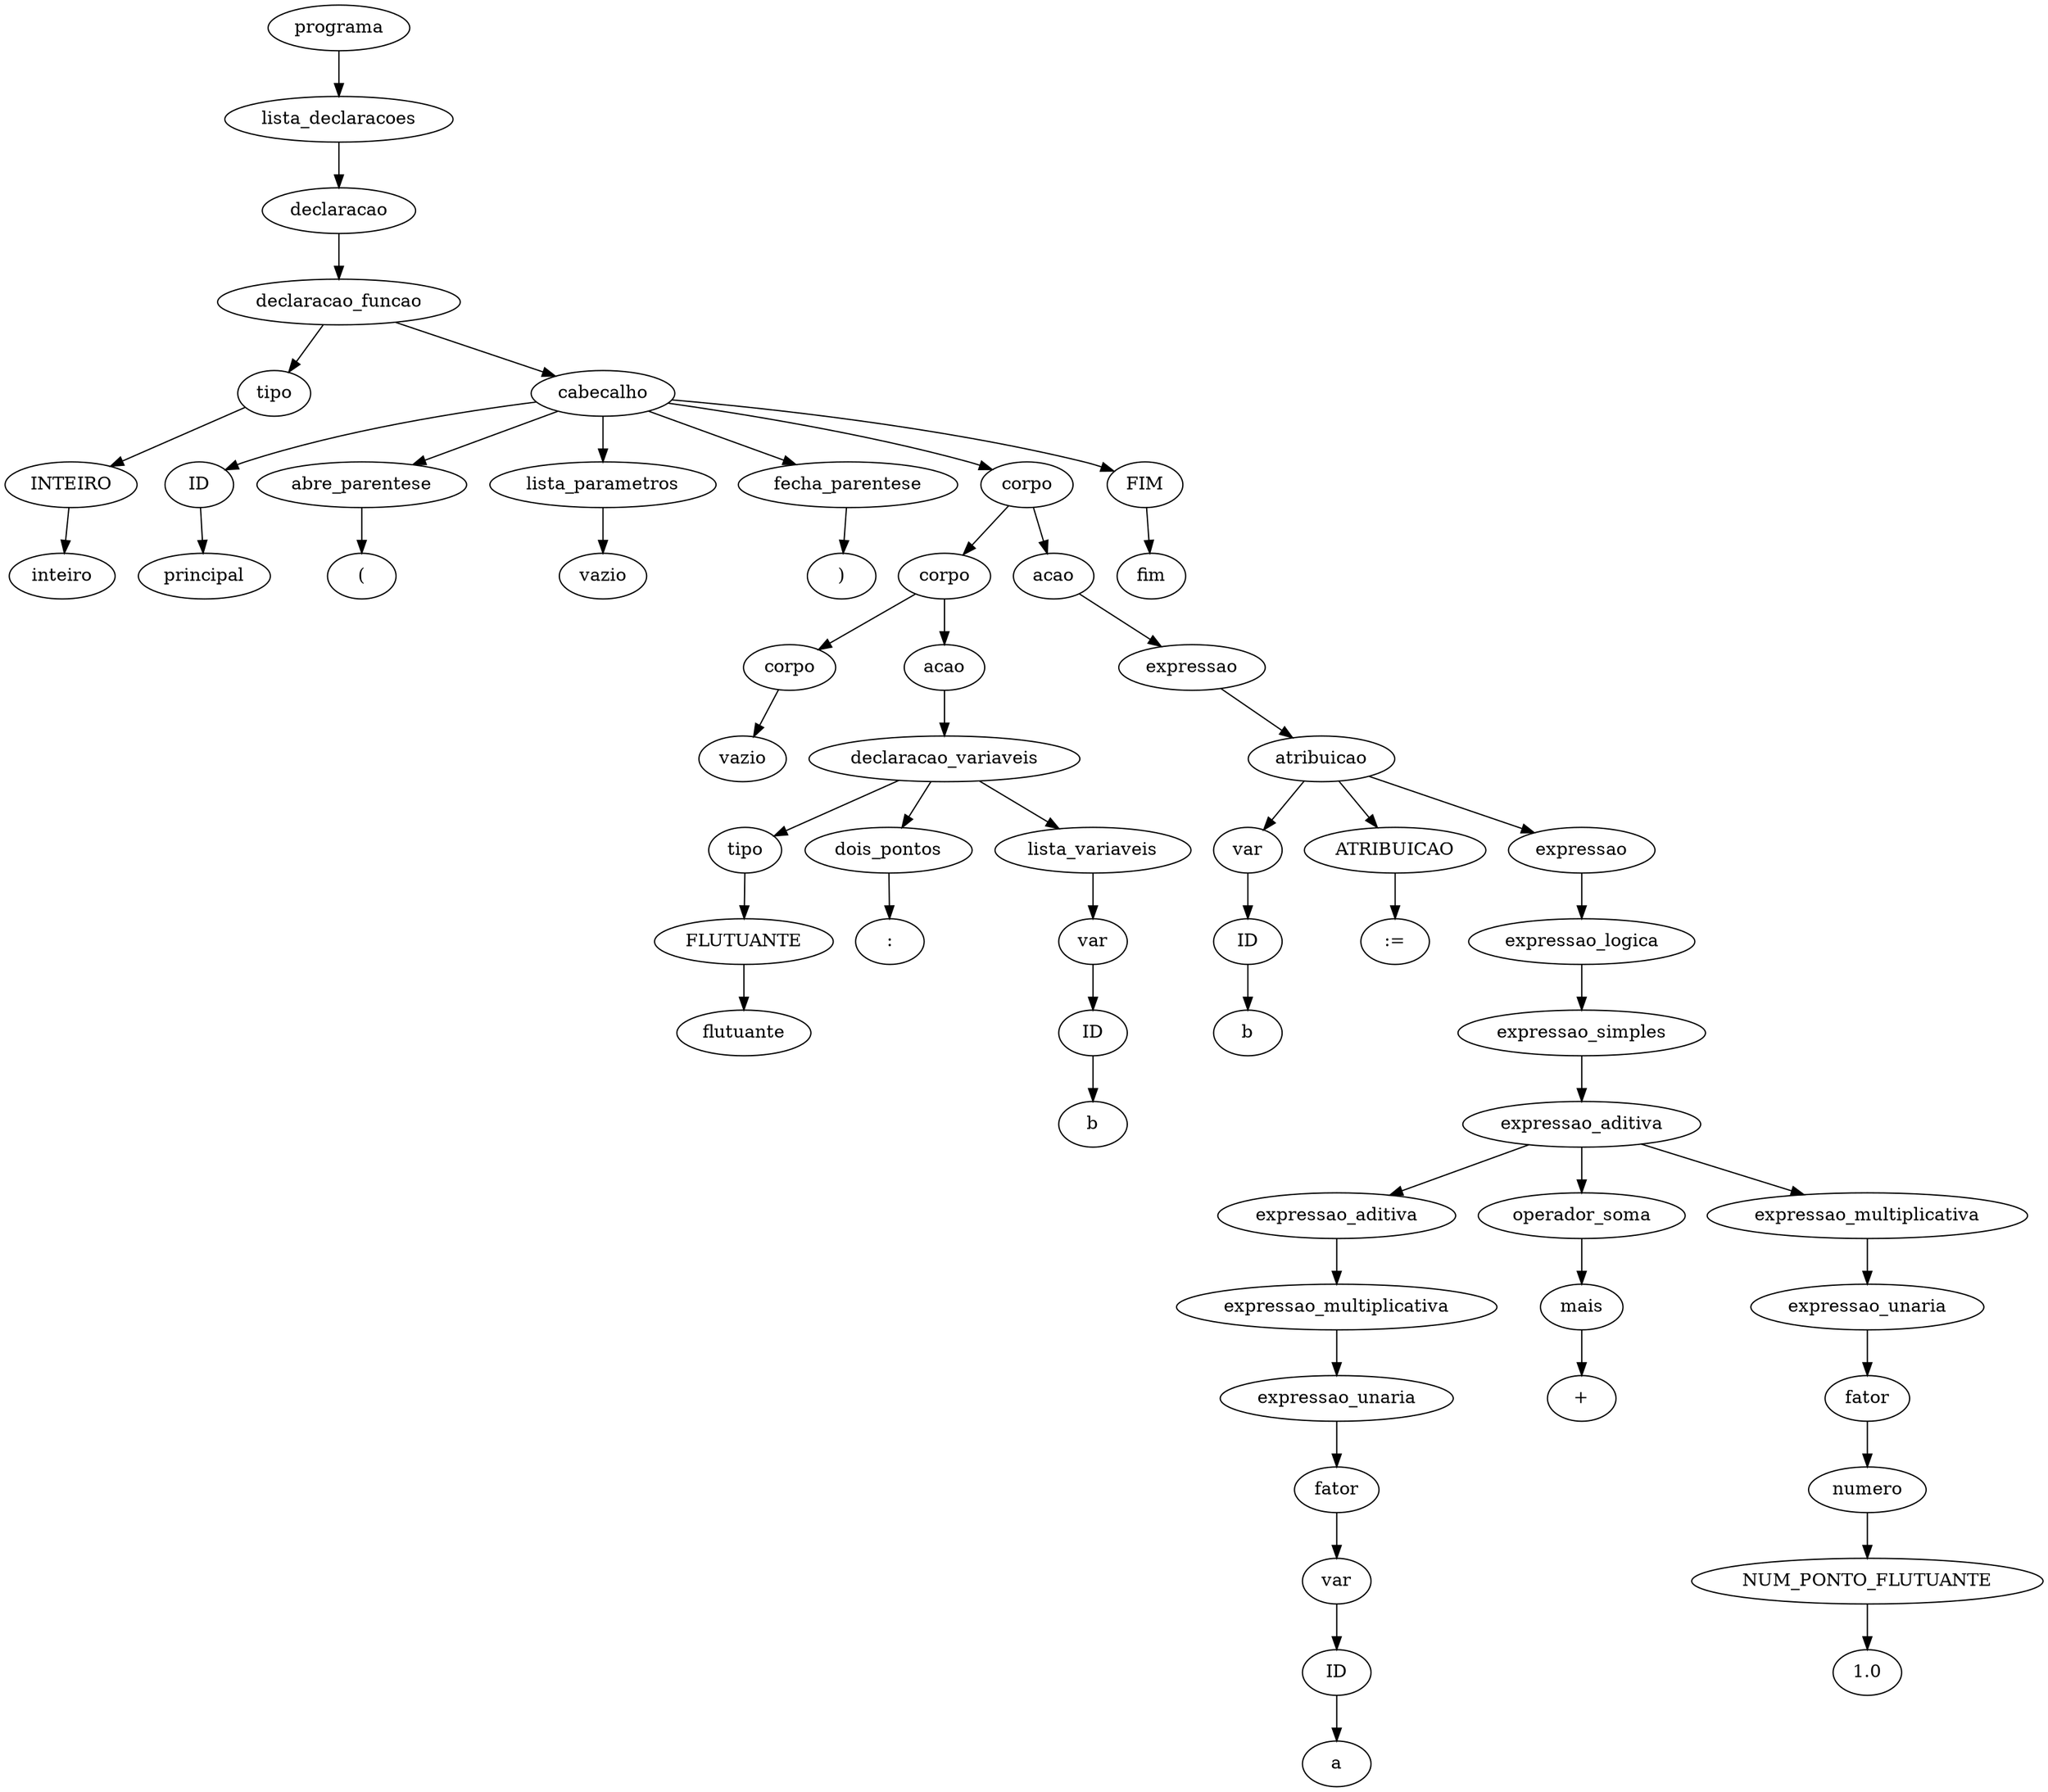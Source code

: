 digraph tree {
    "0x7fe35e7b0a60" [label="programa"];
    "0x7fe35e7dd550" [label="lista_declaracoes"];
    "0x7fe35e7b0970" [label="declaracao"];
    "0x7fe35e7b0ac0" [label="declaracao_funcao"];
    "0x7fe35e7b09d0" [label="tipo"];
    "0x7fe35e7b0a30" [label="INTEIRO"];
    "0x7fe35e7b09a0" [label="inteiro"];
    "0x7fe35e6e1c10" [label="cabecalho"];
    "0x7fe35e6e1f40" [label="ID"];
    "0x7fe35e6e1be0" [label="principal"];
    "0x7fe35e605640" [label="abre_parentese"];
    "0x7fe35e605670" [label="("];
    "0x7fe35e6e1df0" [label="lista_parametros"];
    "0x7fe35e7b08e0" [label="vazio"];
    "0x7fe35e6056d0" [label="fecha_parentese"];
    "0x7fe35e605730" [label=")"];
    "0x7fe35e6055b0" [label="corpo"];
    "0x7fe35e6e1e20" [label="corpo"];
    "0x7fe35e6e1c70" [label="corpo"];
    "0x7fe35e7b08b0" [label="vazio"];
    "0x7fe35e6e1c40" [label="acao"];
    "0x7fe35e6e1a90" [label="declaracao_variaveis"];
    "0x7fe35e6e1dc0" [label="tipo"];
    "0x7fe35e6e1d60" [label="FLUTUANTE"];
    "0x7fe35e6e1b80" [label="flutuante"];
    "0x7fe35e6e1e80" [label="dois_pontos"];
    "0x7fe35e6e1fa0" [label=":"];
    "0x7fe35e6e1e50" [label="lista_variaveis"];
    "0x7fe35e6e1d00" [label="var"];
    "0x7fe35e6e1a60" [label="ID"];
    "0x7fe35e6e1ee0" [label="b"];
    "0x7fe35e6e1f10" [label="acao"];
    "0x7fe35e6e1f70" [label="expressao"];
    "0x7fe35e6052b0" [label="atribuicao"];
    "0x7fe35e6e1af0" [label="var"];
    "0x7fe35e6e1ac0" [label="ID"];
    "0x7fe35e6e1fd0" [label="b"];
    "0x7fe35e605250" [label="ATRIBUICAO"];
    "0x7fe35e605520" [label=":="];
    "0x7fe35e6054f0" [label="expressao"];
    "0x7fe35e6054c0" [label="expressao_logica"];
    "0x7fe35e605220" [label="expressao_simples"];
    "0x7fe35e605310" [label="expressao_aditiva"];
    "0x7fe35e605100" [label="expressao_aditiva"];
    "0x7fe35e6051f0" [label="expressao_multiplicativa"];
    "0x7fe35e605070" [label="expressao_unaria"];
    "0x7fe35e6050d0" [label="fator"];
    "0x7fe35e6e1eb0" [label="var"];
    "0x7fe35e6e1d90" [label="ID"];
    "0x7fe35e6051c0" [label="a"];
    "0x7fe35e605370" [label="operador_soma"];
    "0x7fe35e605190" [label="mais"];
    "0x7fe35e605280" [label="+"];
    "0x7fe35e605490" [label="expressao_multiplicativa"];
    "0x7fe35e6053a0" [label="expressao_unaria"];
    "0x7fe35e6052e0" [label="fator"];
    "0x7fe35e605130" [label="numero"];
    "0x7fe35e605160" [label="NUM_PONTO_FLUTUANTE"];
    "0x7fe35e605460" [label="1.0"];
    "0x7fe35e605790" [label="FIM"];
    "0x7fe35e6057f0" [label="fim"];
    "0x7fe35e7b0a60" -> "0x7fe35e7dd550";
    "0x7fe35e7dd550" -> "0x7fe35e7b0970";
    "0x7fe35e7b0970" -> "0x7fe35e7b0ac0";
    "0x7fe35e7b0ac0" -> "0x7fe35e7b09d0";
    "0x7fe35e7b0ac0" -> "0x7fe35e6e1c10";
    "0x7fe35e7b09d0" -> "0x7fe35e7b0a30";
    "0x7fe35e7b0a30" -> "0x7fe35e7b09a0";
    "0x7fe35e6e1c10" -> "0x7fe35e6e1f40";
    "0x7fe35e6e1c10" -> "0x7fe35e605640";
    "0x7fe35e6e1c10" -> "0x7fe35e6e1df0";
    "0x7fe35e6e1c10" -> "0x7fe35e6056d0";
    "0x7fe35e6e1c10" -> "0x7fe35e6055b0";
    "0x7fe35e6e1c10" -> "0x7fe35e605790";
    "0x7fe35e6e1f40" -> "0x7fe35e6e1be0";
    "0x7fe35e605640" -> "0x7fe35e605670";
    "0x7fe35e6e1df0" -> "0x7fe35e7b08e0";
    "0x7fe35e6056d0" -> "0x7fe35e605730";
    "0x7fe35e6055b0" -> "0x7fe35e6e1e20";
    "0x7fe35e6055b0" -> "0x7fe35e6e1f10";
    "0x7fe35e6e1e20" -> "0x7fe35e6e1c70";
    "0x7fe35e6e1e20" -> "0x7fe35e6e1c40";
    "0x7fe35e6e1c70" -> "0x7fe35e7b08b0";
    "0x7fe35e6e1c40" -> "0x7fe35e6e1a90";
    "0x7fe35e6e1a90" -> "0x7fe35e6e1dc0";
    "0x7fe35e6e1a90" -> "0x7fe35e6e1e80";
    "0x7fe35e6e1a90" -> "0x7fe35e6e1e50";
    "0x7fe35e6e1dc0" -> "0x7fe35e6e1d60";
    "0x7fe35e6e1d60" -> "0x7fe35e6e1b80";
    "0x7fe35e6e1e80" -> "0x7fe35e6e1fa0";
    "0x7fe35e6e1e50" -> "0x7fe35e6e1d00";
    "0x7fe35e6e1d00" -> "0x7fe35e6e1a60";
    "0x7fe35e6e1a60" -> "0x7fe35e6e1ee0";
    "0x7fe35e6e1f10" -> "0x7fe35e6e1f70";
    "0x7fe35e6e1f70" -> "0x7fe35e6052b0";
    "0x7fe35e6052b0" -> "0x7fe35e6e1af0";
    "0x7fe35e6052b0" -> "0x7fe35e605250";
    "0x7fe35e6052b0" -> "0x7fe35e6054f0";
    "0x7fe35e6e1af0" -> "0x7fe35e6e1ac0";
    "0x7fe35e6e1ac0" -> "0x7fe35e6e1fd0";
    "0x7fe35e605250" -> "0x7fe35e605520";
    "0x7fe35e6054f0" -> "0x7fe35e6054c0";
    "0x7fe35e6054c0" -> "0x7fe35e605220";
    "0x7fe35e605220" -> "0x7fe35e605310";
    "0x7fe35e605310" -> "0x7fe35e605100";
    "0x7fe35e605310" -> "0x7fe35e605370";
    "0x7fe35e605310" -> "0x7fe35e605490";
    "0x7fe35e605100" -> "0x7fe35e6051f0";
    "0x7fe35e6051f0" -> "0x7fe35e605070";
    "0x7fe35e605070" -> "0x7fe35e6050d0";
    "0x7fe35e6050d0" -> "0x7fe35e6e1eb0";
    "0x7fe35e6e1eb0" -> "0x7fe35e6e1d90";
    "0x7fe35e6e1d90" -> "0x7fe35e6051c0";
    "0x7fe35e605370" -> "0x7fe35e605190";
    "0x7fe35e605190" -> "0x7fe35e605280";
    "0x7fe35e605490" -> "0x7fe35e6053a0";
    "0x7fe35e6053a0" -> "0x7fe35e6052e0";
    "0x7fe35e6052e0" -> "0x7fe35e605130";
    "0x7fe35e605130" -> "0x7fe35e605160";
    "0x7fe35e605160" -> "0x7fe35e605460";
    "0x7fe35e605790" -> "0x7fe35e6057f0";
}
